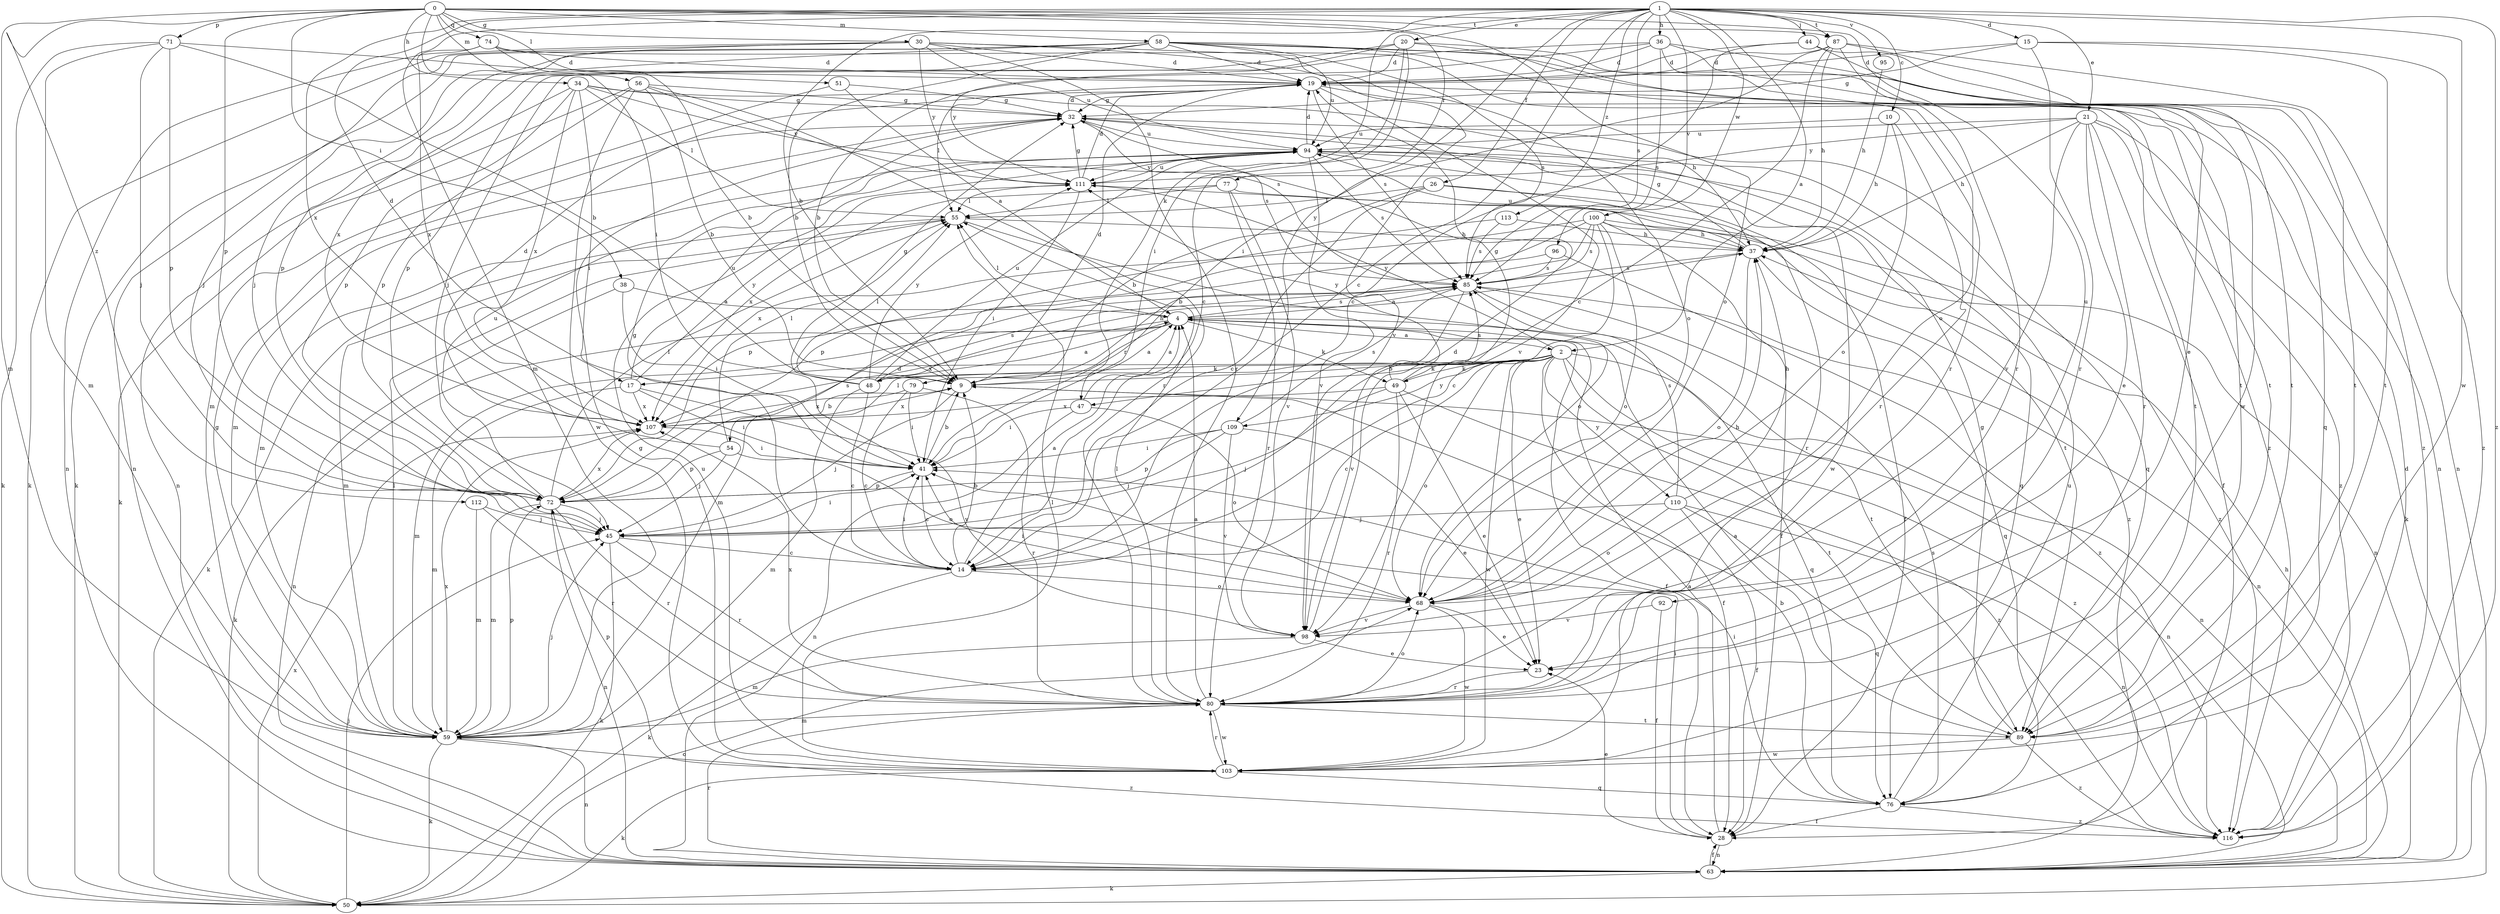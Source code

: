 strict digraph  {
0;
1;
2;
4;
9;
10;
14;
15;
17;
19;
20;
21;
23;
26;
28;
30;
32;
34;
36;
37;
38;
41;
44;
45;
47;
48;
49;
50;
51;
54;
55;
56;
58;
59;
63;
68;
71;
72;
74;
76;
77;
79;
80;
85;
87;
89;
92;
94;
95;
96;
98;
100;
103;
107;
109;
110;
111;
112;
113;
116;
0 -> 30  [label=g];
0 -> 34  [label=h];
0 -> 38  [label=i];
0 -> 41  [label=i];
0 -> 51  [label=l];
0 -> 56  [label=m];
0 -> 58  [label=m];
0 -> 59  [label=m];
0 -> 68  [label=o];
0 -> 71  [label=p];
0 -> 72  [label=p];
0 -> 74  [label=q];
0 -> 77  [label=r];
0 -> 87  [label=t];
0 -> 92  [label=u];
0 -> 112  [label=z];
1 -> 2  [label=a];
1 -> 9  [label=b];
1 -> 10  [label=c];
1 -> 14  [label=c];
1 -> 15  [label=d];
1 -> 17  [label=d];
1 -> 20  [label=e];
1 -> 21  [label=e];
1 -> 26  [label=f];
1 -> 36  [label=h];
1 -> 44  [label=j];
1 -> 47  [label=k];
1 -> 59  [label=m];
1 -> 85  [label=s];
1 -> 87  [label=t];
1 -> 95  [label=v];
1 -> 96  [label=v];
1 -> 100  [label=w];
1 -> 103  [label=w];
1 -> 107  [label=x];
1 -> 109  [label=y];
1 -> 113  [label=z];
1 -> 116  [label=z];
2 -> 9  [label=b];
2 -> 14  [label=c];
2 -> 17  [label=d];
2 -> 23  [label=e];
2 -> 28  [label=f];
2 -> 47  [label=k];
2 -> 48  [label=k];
2 -> 49  [label=k];
2 -> 54  [label=l];
2 -> 63  [label=n];
2 -> 68  [label=o];
2 -> 89  [label=t];
2 -> 103  [label=w];
2 -> 109  [label=y];
2 -> 110  [label=y];
2 -> 111  [label=y];
2 -> 116  [label=z];
4 -> 2  [label=a];
4 -> 28  [label=f];
4 -> 49  [label=k];
4 -> 50  [label=k];
4 -> 55  [label=l];
4 -> 59  [label=m];
4 -> 76  [label=q];
4 -> 79  [label=r];
4 -> 85  [label=s];
4 -> 107  [label=x];
9 -> 4  [label=a];
9 -> 19  [label=d];
9 -> 45  [label=j];
9 -> 63  [label=n];
9 -> 107  [label=x];
10 -> 37  [label=h];
10 -> 68  [label=o];
10 -> 80  [label=r];
10 -> 94  [label=u];
14 -> 4  [label=a];
14 -> 9  [label=b];
14 -> 32  [label=g];
14 -> 41  [label=i];
14 -> 50  [label=k];
14 -> 68  [label=o];
15 -> 19  [label=d];
15 -> 32  [label=g];
15 -> 80  [label=r];
15 -> 89  [label=t];
15 -> 116  [label=z];
17 -> 41  [label=i];
17 -> 59  [label=m];
17 -> 94  [label=u];
17 -> 98  [label=v];
17 -> 107  [label=x];
17 -> 111  [label=y];
19 -> 32  [label=g];
19 -> 55  [label=l];
19 -> 85  [label=s];
19 -> 89  [label=t];
19 -> 98  [label=v];
20 -> 14  [label=c];
20 -> 19  [label=d];
20 -> 41  [label=i];
20 -> 63  [label=n];
20 -> 72  [label=p];
20 -> 80  [label=r];
20 -> 111  [label=y];
21 -> 23  [label=e];
21 -> 28  [label=f];
21 -> 37  [label=h];
21 -> 50  [label=k];
21 -> 80  [label=r];
21 -> 94  [label=u];
21 -> 98  [label=v];
21 -> 111  [label=y];
21 -> 116  [label=z];
23 -> 80  [label=r];
26 -> 9  [label=b];
26 -> 14  [label=c];
26 -> 28  [label=f];
26 -> 55  [label=l];
26 -> 80  [label=r];
28 -> 4  [label=a];
28 -> 23  [label=e];
28 -> 41  [label=i];
28 -> 63  [label=n];
30 -> 19  [label=d];
30 -> 45  [label=j];
30 -> 50  [label=k];
30 -> 63  [label=n];
30 -> 68  [label=o];
30 -> 80  [label=r];
30 -> 94  [label=u];
30 -> 98  [label=v];
30 -> 111  [label=y];
32 -> 19  [label=d];
32 -> 59  [label=m];
32 -> 76  [label=q];
32 -> 85  [label=s];
32 -> 94  [label=u];
34 -> 32  [label=g];
34 -> 37  [label=h];
34 -> 41  [label=i];
34 -> 55  [label=l];
34 -> 63  [label=n];
34 -> 72  [label=p];
34 -> 85  [label=s];
34 -> 107  [label=x];
36 -> 9  [label=b];
36 -> 19  [label=d];
36 -> 23  [label=e];
36 -> 45  [label=j];
36 -> 68  [label=o];
36 -> 85  [label=s];
36 -> 89  [label=t];
37 -> 32  [label=g];
37 -> 68  [label=o];
37 -> 76  [label=q];
37 -> 85  [label=s];
37 -> 94  [label=u];
38 -> 4  [label=a];
38 -> 41  [label=i];
38 -> 63  [label=n];
41 -> 9  [label=b];
41 -> 14  [label=c];
41 -> 72  [label=p];
44 -> 14  [label=c];
44 -> 19  [label=d];
44 -> 103  [label=w];
44 -> 116  [label=z];
45 -> 14  [label=c];
45 -> 41  [label=i];
45 -> 50  [label=k];
45 -> 80  [label=r];
47 -> 4  [label=a];
47 -> 41  [label=i];
47 -> 63  [label=n];
47 -> 68  [label=o];
48 -> 4  [label=a];
48 -> 14  [label=c];
48 -> 32  [label=g];
48 -> 37  [label=h];
48 -> 55  [label=l];
48 -> 59  [label=m];
48 -> 85  [label=s];
48 -> 94  [label=u];
48 -> 111  [label=y];
49 -> 23  [label=e];
49 -> 32  [label=g];
49 -> 45  [label=j];
49 -> 80  [label=r];
49 -> 85  [label=s];
49 -> 107  [label=x];
49 -> 111  [label=y];
49 -> 116  [label=z];
50 -> 45  [label=j];
50 -> 68  [label=o];
50 -> 107  [label=x];
51 -> 4  [label=a];
51 -> 32  [label=g];
51 -> 59  [label=m];
54 -> 19  [label=d];
54 -> 45  [label=j];
54 -> 55  [label=l];
54 -> 68  [label=o];
54 -> 72  [label=p];
55 -> 37  [label=h];
55 -> 50  [label=k];
55 -> 59  [label=m];
55 -> 68  [label=o];
56 -> 9  [label=b];
56 -> 32  [label=g];
56 -> 50  [label=k];
56 -> 72  [label=p];
56 -> 80  [label=r];
56 -> 103  [label=w];
56 -> 111  [label=y];
58 -> 9  [label=b];
58 -> 19  [label=d];
58 -> 45  [label=j];
58 -> 50  [label=k];
58 -> 72  [label=p];
58 -> 76  [label=q];
58 -> 85  [label=s];
58 -> 89  [label=t];
58 -> 94  [label=u];
58 -> 107  [label=x];
58 -> 116  [label=z];
59 -> 32  [label=g];
59 -> 45  [label=j];
59 -> 50  [label=k];
59 -> 55  [label=l];
59 -> 63  [label=n];
59 -> 72  [label=p];
59 -> 107  [label=x];
59 -> 116  [label=z];
63 -> 28  [label=f];
63 -> 37  [label=h];
63 -> 50  [label=k];
63 -> 80  [label=r];
68 -> 23  [label=e];
68 -> 37  [label=h];
68 -> 41  [label=i];
68 -> 98  [label=v];
68 -> 103  [label=w];
71 -> 9  [label=b];
71 -> 19  [label=d];
71 -> 45  [label=j];
71 -> 50  [label=k];
71 -> 59  [label=m];
71 -> 72  [label=p];
72 -> 45  [label=j];
72 -> 55  [label=l];
72 -> 59  [label=m];
72 -> 63  [label=n];
72 -> 80  [label=r];
72 -> 85  [label=s];
72 -> 94  [label=u];
72 -> 107  [label=x];
74 -> 9  [label=b];
74 -> 19  [label=d];
74 -> 63  [label=n];
74 -> 89  [label=t];
74 -> 107  [label=x];
76 -> 9  [label=b];
76 -> 28  [label=f];
76 -> 41  [label=i];
76 -> 85  [label=s];
76 -> 94  [label=u];
76 -> 116  [label=z];
77 -> 55  [label=l];
77 -> 80  [label=r];
77 -> 98  [label=v];
77 -> 107  [label=x];
77 -> 116  [label=z];
79 -> 14  [label=c];
79 -> 41  [label=i];
79 -> 80  [label=r];
79 -> 107  [label=x];
80 -> 4  [label=a];
80 -> 55  [label=l];
80 -> 59  [label=m];
80 -> 68  [label=o];
80 -> 89  [label=t];
80 -> 103  [label=w];
80 -> 107  [label=x];
85 -> 4  [label=a];
85 -> 63  [label=n];
85 -> 89  [label=t];
85 -> 98  [label=v];
87 -> 14  [label=c];
87 -> 19  [label=d];
87 -> 37  [label=h];
87 -> 41  [label=i];
87 -> 63  [label=n];
87 -> 80  [label=r];
87 -> 89  [label=t];
89 -> 4  [label=a];
89 -> 32  [label=g];
89 -> 103  [label=w];
89 -> 116  [label=z];
92 -> 28  [label=f];
92 -> 98  [label=v];
94 -> 19  [label=d];
94 -> 59  [label=m];
94 -> 76  [label=q];
94 -> 85  [label=s];
94 -> 89  [label=t];
94 -> 98  [label=v];
94 -> 103  [label=w];
94 -> 111  [label=y];
95 -> 37  [label=h];
96 -> 59  [label=m];
96 -> 85  [label=s];
96 -> 116  [label=z];
98 -> 19  [label=d];
98 -> 23  [label=e];
98 -> 59  [label=m];
100 -> 9  [label=b];
100 -> 14  [label=c];
100 -> 28  [label=f];
100 -> 37  [label=h];
100 -> 63  [label=n];
100 -> 68  [label=o];
100 -> 72  [label=p];
100 -> 85  [label=s];
100 -> 107  [label=x];
103 -> 32  [label=g];
103 -> 50  [label=k];
103 -> 55  [label=l];
103 -> 72  [label=p];
103 -> 76  [label=q];
103 -> 80  [label=r];
103 -> 94  [label=u];
107 -> 9  [label=b];
107 -> 41  [label=i];
109 -> 23  [label=e];
109 -> 41  [label=i];
109 -> 45  [label=j];
109 -> 72  [label=p];
109 -> 85  [label=s];
109 -> 98  [label=v];
110 -> 28  [label=f];
110 -> 37  [label=h];
110 -> 45  [label=j];
110 -> 63  [label=n];
110 -> 68  [label=o];
110 -> 76  [label=q];
110 -> 85  [label=s];
111 -> 19  [label=d];
111 -> 32  [label=g];
111 -> 41  [label=i];
111 -> 55  [label=l];
111 -> 94  [label=u];
111 -> 116  [label=z];
112 -> 45  [label=j];
112 -> 59  [label=m];
112 -> 80  [label=r];
113 -> 37  [label=h];
113 -> 72  [label=p];
113 -> 85  [label=s];
116 -> 19  [label=d];
}
